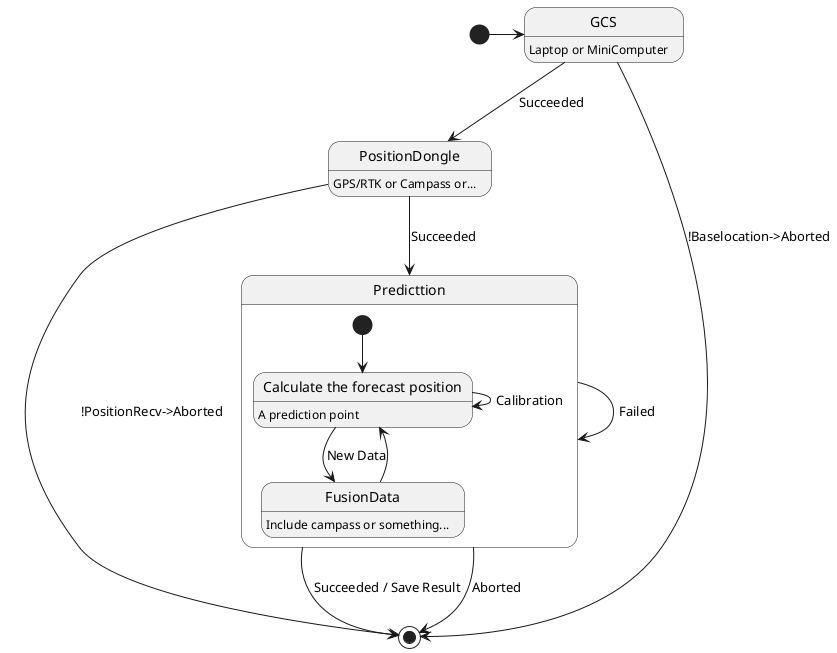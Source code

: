 @startuml scale 600 width

[*] -> GCS
GCS : Laptop or MiniComputer
GCS --> PositionDongle : Succeeded
GCS --> [*] : !Baselocation->Aborted
PositionDongle : GPS/RTK or Campass or...
PositionDongle --> Predicttion : Succeeded
PositionDongle --> [*] : !PositionRecv->Aborted
state Predicttion {
  state "Calculate the forecast position" as long1
  long1 : A prediction point
  [*] --> long1
  long1 --> long1 : Calibration
  long1 --> FusionData : New Data
  FusionData: Include campass or something...
  FusionData --> long1
}
Predicttion --> Predicttion : Failed
Predicttion --> [*] : Succeeded / Save Result
Predicttion --> [*] : Aborted

@enduml
